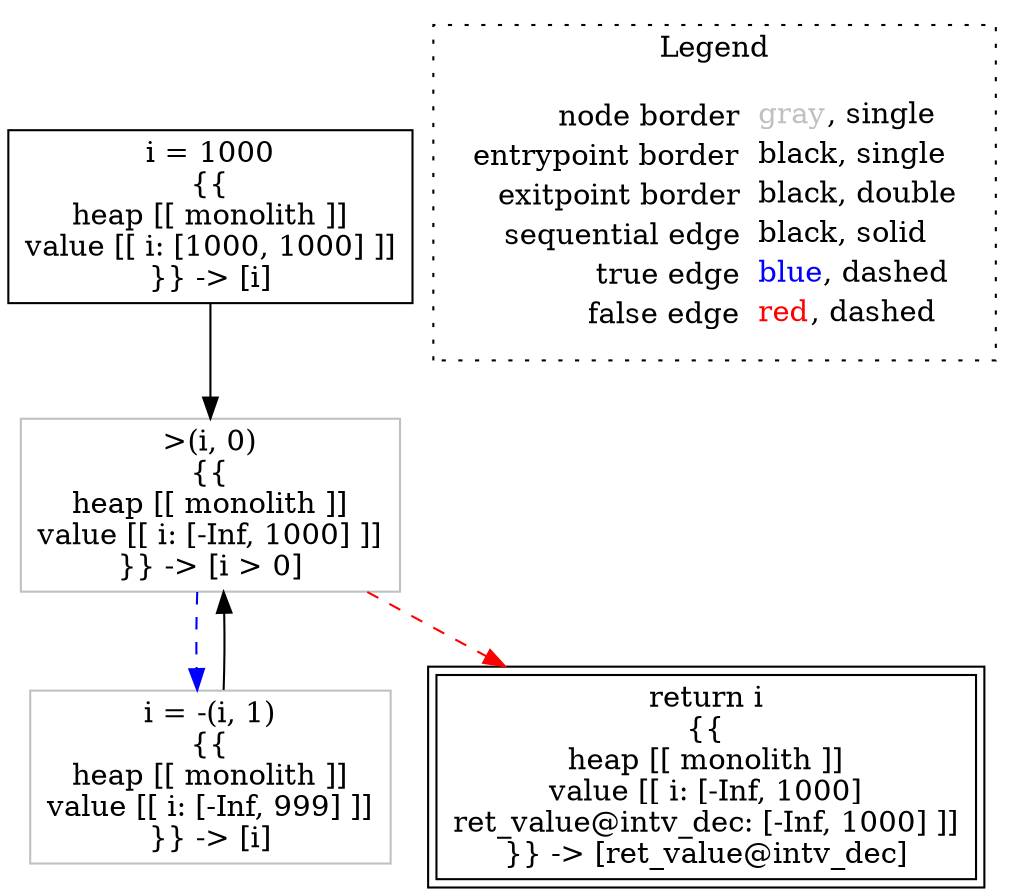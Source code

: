 digraph {
	"node0" [shape="rect",color="black",label=<i = 1000<BR/>{{<BR/>heap [[ monolith ]]<BR/>value [[ i: [1000, 1000] ]]<BR/>}} -&gt; [i]>];
	"node1" [shape="rect",color="gray",label=<i = -(i, 1)<BR/>{{<BR/>heap [[ monolith ]]<BR/>value [[ i: [-Inf, 999] ]]<BR/>}} -&gt; [i]>];
	"node2" [shape="rect",color="black",peripheries="2",label=<return i<BR/>{{<BR/>heap [[ monolith ]]<BR/>value [[ i: [-Inf, 1000]<BR/>ret_value@intv_dec: [-Inf, 1000] ]]<BR/>}} -&gt; [ret_value@intv_dec]>];
	"node3" [shape="rect",color="gray",label=<&gt;(i, 0)<BR/>{{<BR/>heap [[ monolith ]]<BR/>value [[ i: [-Inf, 1000] ]]<BR/>}} -&gt; [i &gt; 0]>];
	"node1" -> "node3" [color="black"];
	"node0" -> "node3" [color="black"];
	"node3" -> "node1" [color="blue",style="dashed"];
	"node3" -> "node2" [color="red",style="dashed"];
subgraph cluster_legend {
	label="Legend";
	style=dotted;
	node [shape=plaintext];
	"legend" [label=<<table border="0" cellpadding="2" cellspacing="0" cellborder="0"><tr><td align="right">node border&nbsp;</td><td align="left"><font color="gray">gray</font>, single</td></tr><tr><td align="right">entrypoint border&nbsp;</td><td align="left"><font color="black">black</font>, single</td></tr><tr><td align="right">exitpoint border&nbsp;</td><td align="left"><font color="black">black</font>, double</td></tr><tr><td align="right">sequential edge&nbsp;</td><td align="left"><font color="black">black</font>, solid</td></tr><tr><td align="right">true edge&nbsp;</td><td align="left"><font color="blue">blue</font>, dashed</td></tr><tr><td align="right">false edge&nbsp;</td><td align="left"><font color="red">red</font>, dashed</td></tr></table>>];
}

}
